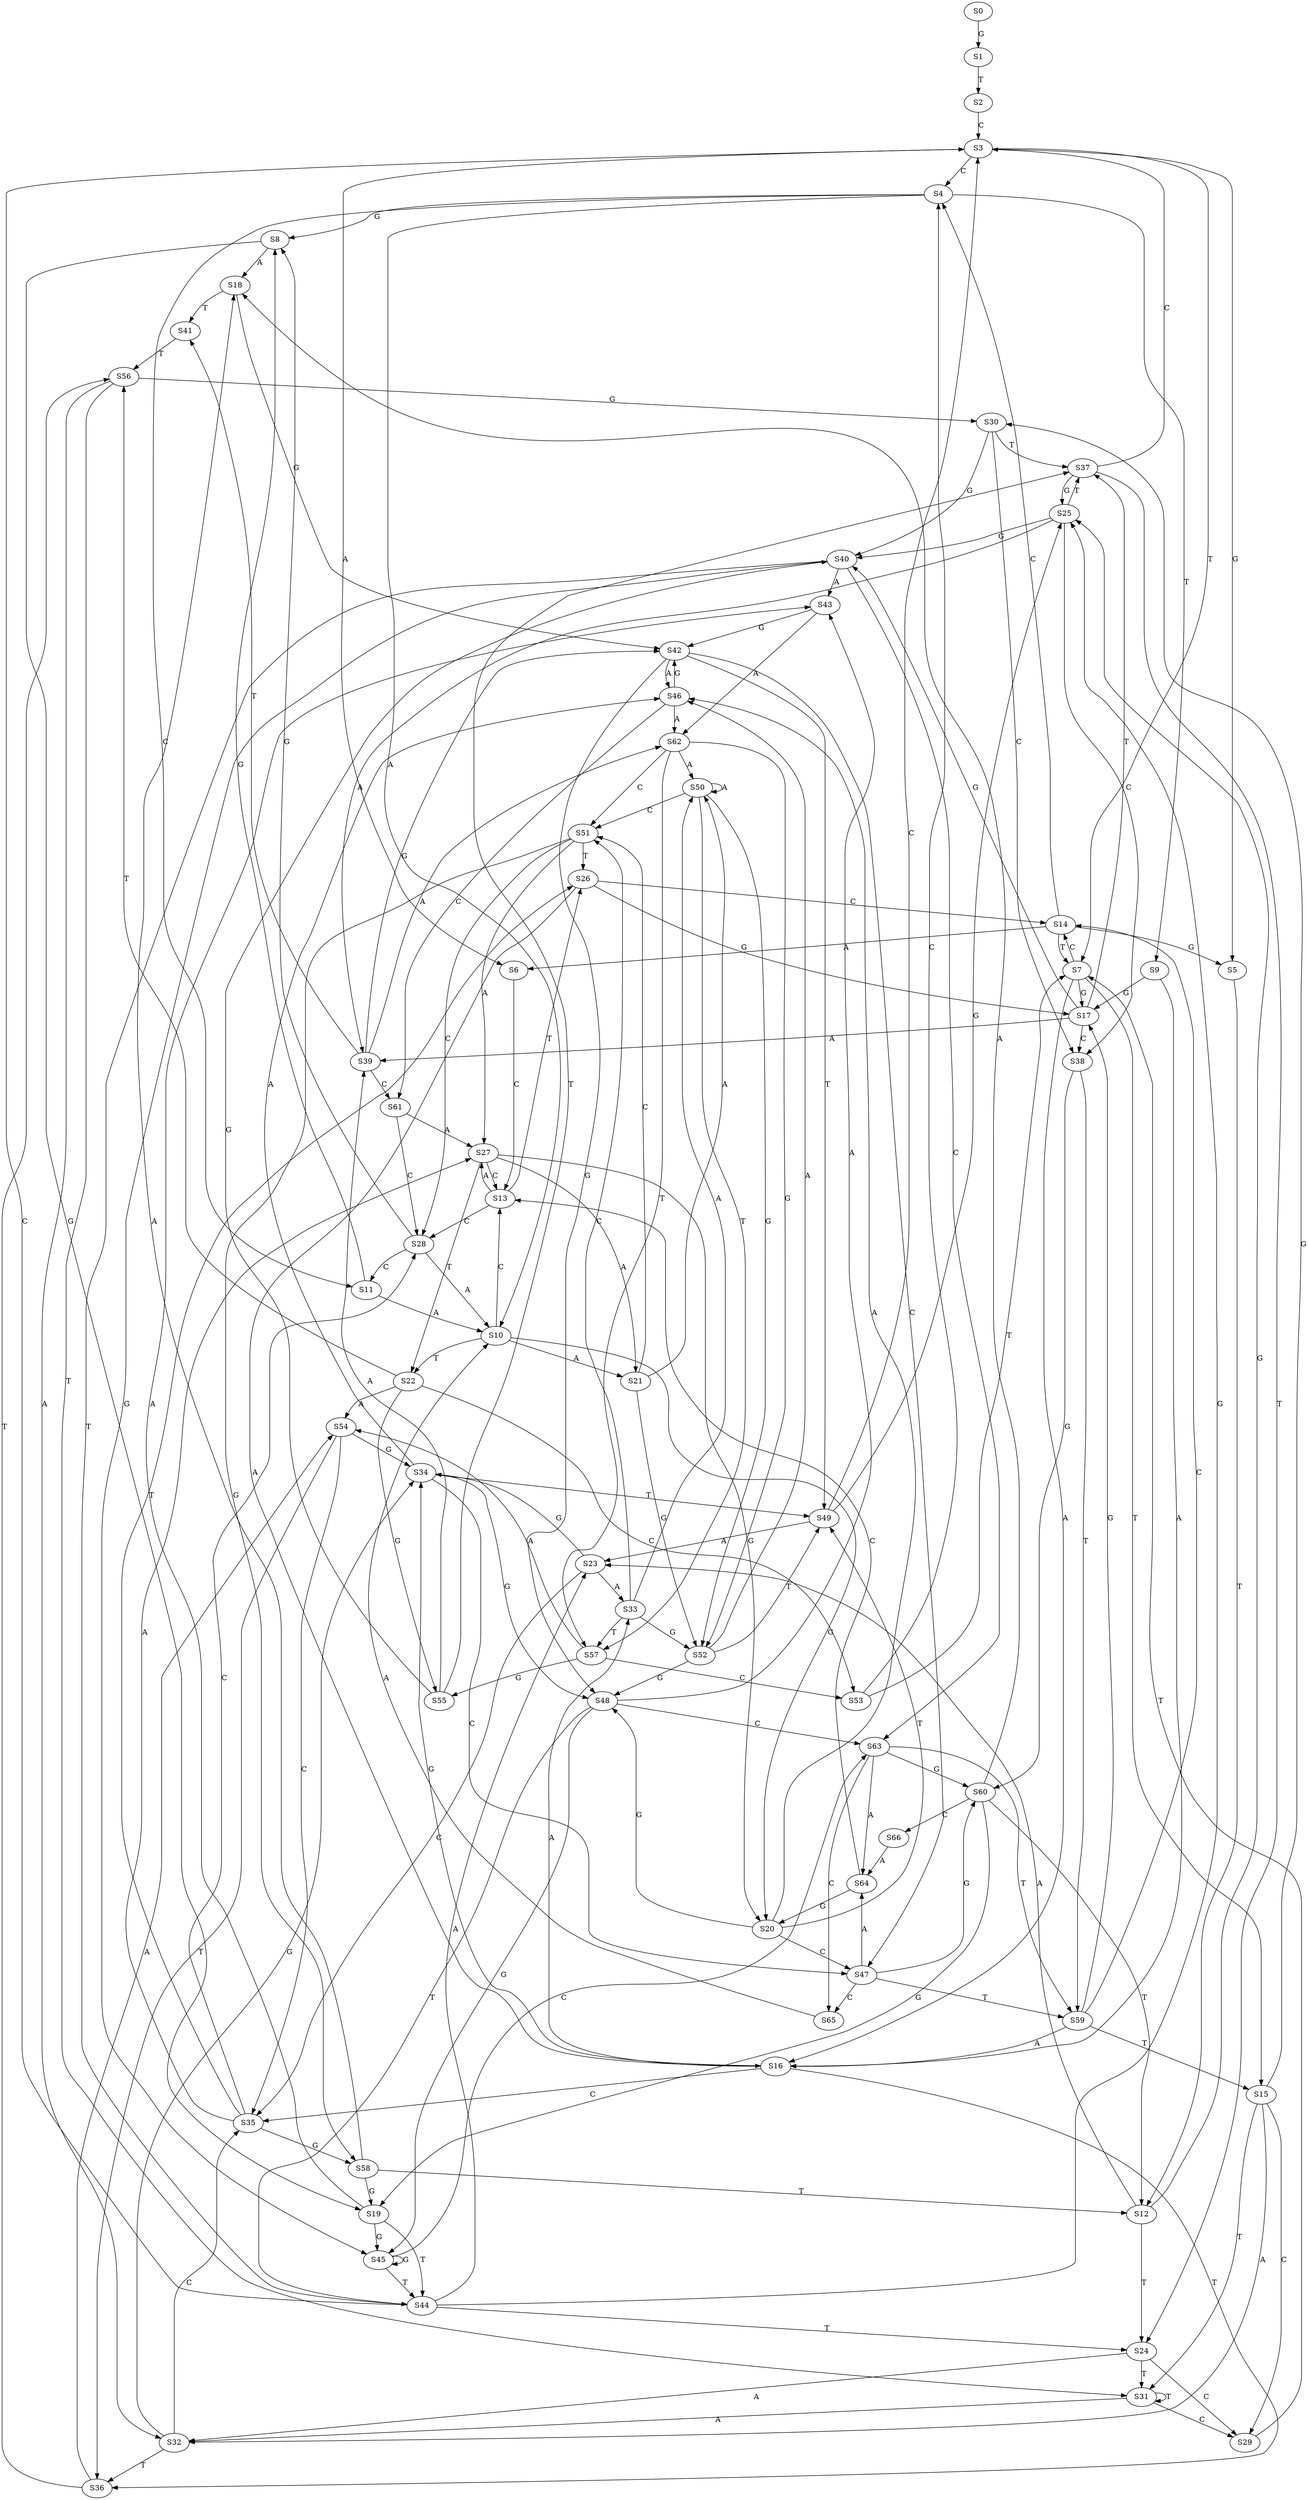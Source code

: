 strict digraph  {
	S0 -> S1 [ label = G ];
	S1 -> S2 [ label = T ];
	S2 -> S3 [ label = C ];
	S3 -> S4 [ label = C ];
	S3 -> S5 [ label = G ];
	S3 -> S6 [ label = A ];
	S3 -> S7 [ label = T ];
	S4 -> S8 [ label = G ];
	S4 -> S9 [ label = T ];
	S4 -> S10 [ label = A ];
	S4 -> S11 [ label = C ];
	S5 -> S12 [ label = T ];
	S6 -> S13 [ label = C ];
	S7 -> S14 [ label = C ];
	S7 -> S15 [ label = T ];
	S7 -> S16 [ label = A ];
	S7 -> S17 [ label = G ];
	S8 -> S18 [ label = A ];
	S8 -> S19 [ label = G ];
	S9 -> S17 [ label = G ];
	S9 -> S16 [ label = A ];
	S10 -> S20 [ label = G ];
	S10 -> S21 [ label = A ];
	S10 -> S13 [ label = C ];
	S10 -> S22 [ label = T ];
	S11 -> S10 [ label = A ];
	S11 -> S8 [ label = G ];
	S12 -> S23 [ label = A ];
	S12 -> S24 [ label = T ];
	S12 -> S25 [ label = G ];
	S13 -> S26 [ label = T ];
	S13 -> S27 [ label = A ];
	S13 -> S28 [ label = C ];
	S14 -> S5 [ label = G ];
	S14 -> S7 [ label = T ];
	S14 -> S4 [ label = C ];
	S14 -> S6 [ label = A ];
	S15 -> S29 [ label = C ];
	S15 -> S30 [ label = G ];
	S15 -> S31 [ label = T ];
	S15 -> S32 [ label = A ];
	S16 -> S33 [ label = A ];
	S16 -> S34 [ label = G ];
	S16 -> S35 [ label = C ];
	S16 -> S36 [ label = T ];
	S17 -> S37 [ label = T ];
	S17 -> S38 [ label = C ];
	S17 -> S39 [ label = A ];
	S17 -> S40 [ label = G ];
	S18 -> S41 [ label = T ];
	S18 -> S42 [ label = G ];
	S19 -> S43 [ label = A ];
	S19 -> S44 [ label = T ];
	S19 -> S45 [ label = G ];
	S20 -> S46 [ label = A ];
	S20 -> S47 [ label = C ];
	S20 -> S48 [ label = G ];
	S20 -> S49 [ label = T ];
	S21 -> S50 [ label = A ];
	S21 -> S51 [ label = C ];
	S21 -> S52 [ label = G ];
	S22 -> S53 [ label = C ];
	S22 -> S54 [ label = A ];
	S22 -> S55 [ label = G ];
	S22 -> S56 [ label = T ];
	S23 -> S34 [ label = G ];
	S23 -> S33 [ label = A ];
	S23 -> S35 [ label = C ];
	S24 -> S31 [ label = T ];
	S24 -> S32 [ label = A ];
	S24 -> S29 [ label = C ];
	S25 -> S40 [ label = G ];
	S25 -> S39 [ label = A ];
	S25 -> S38 [ label = C ];
	S25 -> S37 [ label = T ];
	S26 -> S16 [ label = A ];
	S26 -> S17 [ label = G ];
	S26 -> S14 [ label = C ];
	S27 -> S20 [ label = G ];
	S27 -> S22 [ label = T ];
	S27 -> S13 [ label = C ];
	S27 -> S21 [ label = A ];
	S28 -> S10 [ label = A ];
	S28 -> S8 [ label = G ];
	S28 -> S11 [ label = C ];
	S29 -> S7 [ label = T ];
	S30 -> S40 [ label = G ];
	S30 -> S38 [ label = C ];
	S30 -> S37 [ label = T ];
	S31 -> S32 [ label = A ];
	S31 -> S29 [ label = C ];
	S31 -> S31 [ label = T ];
	S32 -> S35 [ label = C ];
	S32 -> S34 [ label = G ];
	S32 -> S36 [ label = T ];
	S33 -> S57 [ label = T ];
	S33 -> S50 [ label = A ];
	S33 -> S52 [ label = G ];
	S33 -> S51 [ label = C ];
	S34 -> S46 [ label = A ];
	S34 -> S49 [ label = T ];
	S34 -> S47 [ label = C ];
	S34 -> S48 [ label = G ];
	S35 -> S27 [ label = A ];
	S35 -> S26 [ label = T ];
	S35 -> S28 [ label = C ];
	S35 -> S58 [ label = G ];
	S36 -> S56 [ label = T ];
	S36 -> S54 [ label = A ];
	S37 -> S25 [ label = G ];
	S37 -> S24 [ label = T ];
	S37 -> S3 [ label = C ];
	S38 -> S59 [ label = T ];
	S38 -> S60 [ label = G ];
	S39 -> S42 [ label = G ];
	S39 -> S41 [ label = T ];
	S39 -> S61 [ label = C ];
	S39 -> S62 [ label = A ];
	S40 -> S63 [ label = C ];
	S40 -> S44 [ label = T ];
	S40 -> S45 [ label = G ];
	S40 -> S43 [ label = A ];
	S41 -> S56 [ label = T ];
	S42 -> S49 [ label = T ];
	S42 -> S47 [ label = C ];
	S42 -> S46 [ label = A ];
	S42 -> S48 [ label = G ];
	S43 -> S42 [ label = G ];
	S43 -> S62 [ label = A ];
	S44 -> S3 [ label = C ];
	S44 -> S23 [ label = A ];
	S44 -> S25 [ label = G ];
	S44 -> S24 [ label = T ];
	S45 -> S44 [ label = T ];
	S45 -> S45 [ label = G ];
	S45 -> S63 [ label = C ];
	S46 -> S62 [ label = A ];
	S46 -> S61 [ label = C ];
	S46 -> S42 [ label = G ];
	S47 -> S60 [ label = G ];
	S47 -> S64 [ label = A ];
	S47 -> S59 [ label = T ];
	S47 -> S65 [ label = C ];
	S48 -> S43 [ label = A ];
	S48 -> S44 [ label = T ];
	S48 -> S45 [ label = G ];
	S48 -> S63 [ label = C ];
	S49 -> S25 [ label = G ];
	S49 -> S23 [ label = A ];
	S49 -> S3 [ label = C ];
	S50 -> S57 [ label = T ];
	S50 -> S52 [ label = G ];
	S50 -> S50 [ label = A ];
	S50 -> S51 [ label = C ];
	S51 -> S28 [ label = C ];
	S51 -> S58 [ label = G ];
	S51 -> S26 [ label = T ];
	S51 -> S27 [ label = A ];
	S52 -> S48 [ label = G ];
	S52 -> S49 [ label = T ];
	S52 -> S46 [ label = A ];
	S53 -> S4 [ label = C ];
	S53 -> S7 [ label = T ];
	S54 -> S34 [ label = G ];
	S54 -> S35 [ label = C ];
	S54 -> S36 [ label = T ];
	S55 -> S40 [ label = G ];
	S55 -> S39 [ label = A ];
	S55 -> S37 [ label = T ];
	S56 -> S30 [ label = G ];
	S56 -> S31 [ label = T ];
	S56 -> S32 [ label = A ];
	S57 -> S54 [ label = A ];
	S57 -> S55 [ label = G ];
	S57 -> S53 [ label = C ];
	S58 -> S18 [ label = A ];
	S58 -> S12 [ label = T ];
	S58 -> S19 [ label = G ];
	S59 -> S14 [ label = C ];
	S59 -> S16 [ label = A ];
	S59 -> S15 [ label = T ];
	S59 -> S17 [ label = G ];
	S60 -> S12 [ label = T ];
	S60 -> S19 [ label = G ];
	S60 -> S18 [ label = A ];
	S60 -> S66 [ label = C ];
	S61 -> S27 [ label = A ];
	S61 -> S28 [ label = C ];
	S62 -> S52 [ label = G ];
	S62 -> S50 [ label = A ];
	S62 -> S51 [ label = C ];
	S62 -> S57 [ label = T ];
	S63 -> S59 [ label = T ];
	S63 -> S64 [ label = A ];
	S63 -> S65 [ label = C ];
	S63 -> S60 [ label = G ];
	S64 -> S13 [ label = C ];
	S64 -> S20 [ label = G ];
	S65 -> S10 [ label = A ];
	S66 -> S64 [ label = A ];
}
